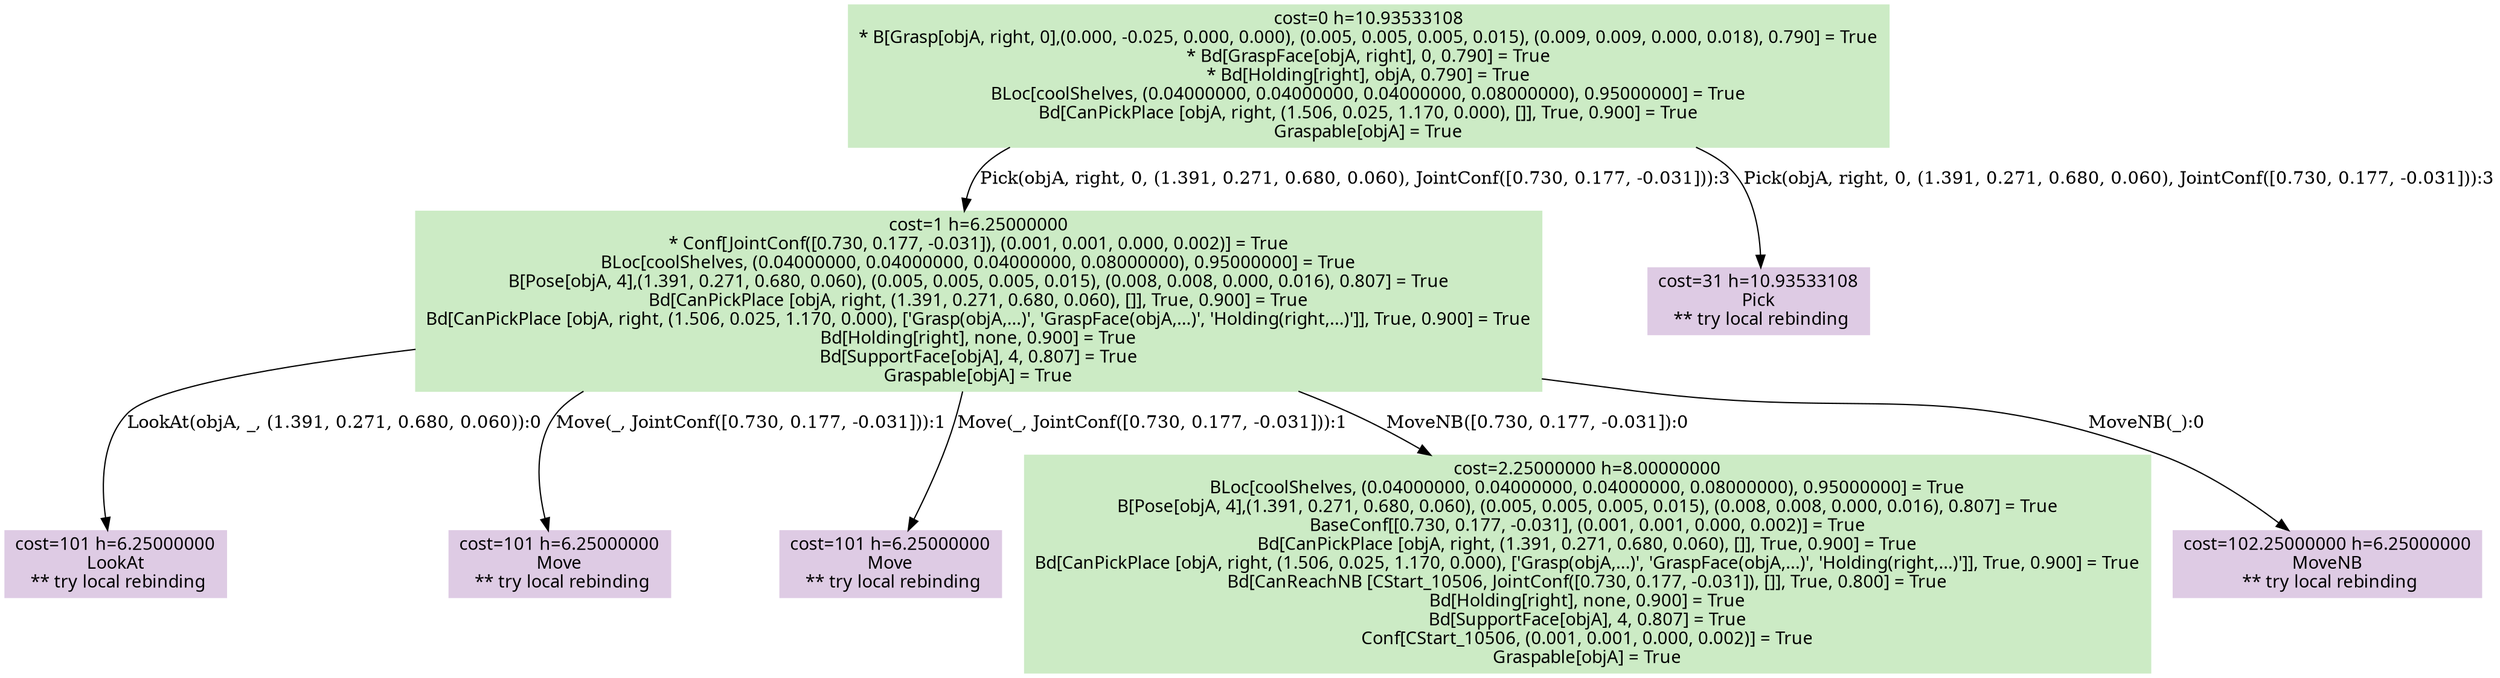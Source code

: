digraph G {
    ordering=out;
    node [fontname=HelveticaBold];
    "5746" [shape=box, style=filled, colorscheme=pastel16, color=2, label="cost=0 h=10.93533108\n* B[Grasp[objA, right, 0],(0.000, -0.025, 0.000, 0.000), (0.005, 0.005, 0.005, 0.015), (0.009, 0.009, 0.000, 0.018), 0.790] = True\n* Bd[GraspFace[objA, right], 0, 0.790] = True\n* Bd[Holding[right], objA, 0.790] = True\nBLoc[coolShelves, (0.04000000, 0.04000000, 0.04000000, 0.08000000), 0.95000000] = True\nBd[CanPickPlace [objA, right, (1.506, 0.025, 1.170, 0.000), []], True, 0.900] = True\nGraspable[objA] = True\n"];
    "5746" [shape=box, label="cost=0 h=10.93533108\n* B[Grasp[objA, right, 0],(0.000, -0.025, 0.000, 0.000), (0.005, 0.005, 0.005, 0.015), (0.009, 0.009, 0.000, 0.018), 0.790] = True\n* Bd[GraspFace[objA, right], 0, 0.790] = True\n* Bd[Holding[right], objA, 0.790] = True\nBLoc[coolShelves, (0.04000000, 0.04000000, 0.04000000, 0.08000000), 0.95000000] = True\nBd[CanPickPlace [objA, right, (1.506, 0.025, 1.170, 0.000), []], True, 0.900] = True\nGraspable[objA] = True\n"];
    "5751" [shape=box, label="cost=1 h=6.25000000\n* Conf[JointConf([0.730, 0.177, -0.031]), (0.001, 0.001, 0.000, 0.002)] = True\nBLoc[coolShelves, (0.04000000, 0.04000000, 0.04000000, 0.08000000), 0.95000000] = True\nB[Pose[objA, 4],(1.391, 0.271, 0.680, 0.060), (0.005, 0.005, 0.005, 0.015), (0.008, 0.008, 0.000, 0.016), 0.807] = True\nBd[CanPickPlace [objA, right, (1.391, 0.271, 0.680, 0.060), []], True, 0.900] = True\nBd[CanPickPlace [objA, right, (1.506, 0.025, 1.170, 0.000), ['Grasp(objA,...)', 'GraspFace(objA,...)', 'Holding(right,...)']], True, 0.900] = True\nBd[Holding[right], none, 0.900] = True\nBd[SupportFace[objA], 4, 0.807] = True\nGraspable[objA] = True\n"];
    "5746" -> "5751"[label="Pick(objA, right, 0, (1.391, 0.271, 0.680, 0.060), JointConf([0.730, 0.177, -0.031])):3"];
    "5746" [shape=box, label="cost=0 h=10.93533108\n* B[Grasp[objA, right, 0],(0.000, -0.025, 0.000, 0.000), (0.005, 0.005, 0.005, 0.015), (0.009, 0.009, 0.000, 0.018), 0.790] = True\n* Bd[GraspFace[objA, right], 0, 0.790] = True\n* Bd[Holding[right], objA, 0.790] = True\nBLoc[coolShelves, (0.04000000, 0.04000000, 0.04000000, 0.08000000), 0.95000000] = True\nBd[CanPickPlace [objA, right, (1.506, 0.025, 1.170, 0.000), []], True, 0.900] = True\nGraspable[objA] = True\n"];
    "5753" [shape=box, style=filled, colorscheme=pastel16, color=4, label="cost=31 h=10.93533108\nPick\n ** try local rebinding"];
    "5746" -> "5753"[label="Pick(objA, right, 0, (1.391, 0.271, 0.680, 0.060), JointConf([0.730, 0.177, -0.031])):3"];
    "5751" [shape=box, style=filled, colorscheme=pastel16, color=2, label="cost=1 h=6.25000000\n* Conf[JointConf([0.730, 0.177, -0.031]), (0.001, 0.001, 0.000, 0.002)] = True\nBLoc[coolShelves, (0.04000000, 0.04000000, 0.04000000, 0.08000000), 0.95000000] = True\nB[Pose[objA, 4],(1.391, 0.271, 0.680, 0.060), (0.005, 0.005, 0.005, 0.015), (0.008, 0.008, 0.000, 0.016), 0.807] = True\nBd[CanPickPlace [objA, right, (1.391, 0.271, 0.680, 0.060), []], True, 0.900] = True\nBd[CanPickPlace [objA, right, (1.506, 0.025, 1.170, 0.000), ['Grasp(objA,...)', 'GraspFace(objA,...)', 'Holding(right,...)']], True, 0.900] = True\nBd[Holding[right], none, 0.900] = True\nBd[SupportFace[objA], 4, 0.807] = True\nGraspable[objA] = True\n"];
    "5751" [shape=box, label="cost=1 h=6.25000000\n* Conf[JointConf([0.730, 0.177, -0.031]), (0.001, 0.001, 0.000, 0.002)] = True\nBLoc[coolShelves, (0.04000000, 0.04000000, 0.04000000, 0.08000000), 0.95000000] = True\nB[Pose[objA, 4],(1.391, 0.271, 0.680, 0.060), (0.005, 0.005, 0.005, 0.015), (0.008, 0.008, 0.000, 0.016), 0.807] = True\nBd[CanPickPlace [objA, right, (1.391, 0.271, 0.680, 0.060), []], True, 0.900] = True\nBd[CanPickPlace [objA, right, (1.506, 0.025, 1.170, 0.000), ['Grasp(objA,...)', 'GraspFace(objA,...)', 'Holding(right,...)']], True, 0.900] = True\nBd[Holding[right], none, 0.900] = True\nBd[SupportFace[objA], 4, 0.807] = True\nGraspable[objA] = True\n"];
    "5754" [shape=box, style=filled, colorscheme=pastel16, color=4, label="cost=101 h=6.25000000\nLookAt\n ** try local rebinding"];
    "5751" -> "5754"[label="LookAt(objA, _, (1.391, 0.271, 0.680, 0.060)):0"];
    "5751" [shape=box, label="cost=1 h=6.25000000\n* Conf[JointConf([0.730, 0.177, -0.031]), (0.001, 0.001, 0.000, 0.002)] = True\nBLoc[coolShelves, (0.04000000, 0.04000000, 0.04000000, 0.08000000), 0.95000000] = True\nB[Pose[objA, 4],(1.391, 0.271, 0.680, 0.060), (0.005, 0.005, 0.005, 0.015), (0.008, 0.008, 0.000, 0.016), 0.807] = True\nBd[CanPickPlace [objA, right, (1.391, 0.271, 0.680, 0.060), []], True, 0.900] = True\nBd[CanPickPlace [objA, right, (1.506, 0.025, 1.170, 0.000), ['Grasp(objA,...)', 'GraspFace(objA,...)', 'Holding(right,...)']], True, 0.900] = True\nBd[Holding[right], none, 0.900] = True\nBd[SupportFace[objA], 4, 0.807] = True\nGraspable[objA] = True\n"];
    "5755" [shape=box, style=filled, colorscheme=pastel16, color=4, label="cost=101 h=6.25000000\nMove\n ** try local rebinding"];
    "5751" -> "5755"[label="Move(_, JointConf([0.730, 0.177, -0.031])):1"];
    "5751" [shape=box, label="cost=1 h=6.25000000\n* Conf[JointConf([0.730, 0.177, -0.031]), (0.001, 0.001, 0.000, 0.002)] = True\nBLoc[coolShelves, (0.04000000, 0.04000000, 0.04000000, 0.08000000), 0.95000000] = True\nB[Pose[objA, 4],(1.391, 0.271, 0.680, 0.060), (0.005, 0.005, 0.005, 0.015), (0.008, 0.008, 0.000, 0.016), 0.807] = True\nBd[CanPickPlace [objA, right, (1.391, 0.271, 0.680, 0.060), []], True, 0.900] = True\nBd[CanPickPlace [objA, right, (1.506, 0.025, 1.170, 0.000), ['Grasp(objA,...)', 'GraspFace(objA,...)', 'Holding(right,...)']], True, 0.900] = True\nBd[Holding[right], none, 0.900] = True\nBd[SupportFace[objA], 4, 0.807] = True\nGraspable[objA] = True\n"];
    "5756" [shape=box, style=filled, colorscheme=pastel16, color=4, label="cost=101 h=6.25000000\nMove\n ** try local rebinding"];
    "5751" -> "5756"[label="Move(_, JointConf([0.730, 0.177, -0.031])):1"];
    "5751" [shape=box, label="cost=1 h=6.25000000\n* Conf[JointConf([0.730, 0.177, -0.031]), (0.001, 0.001, 0.000, 0.002)] = True\nBLoc[coolShelves, (0.04000000, 0.04000000, 0.04000000, 0.08000000), 0.95000000] = True\nB[Pose[objA, 4],(1.391, 0.271, 0.680, 0.060), (0.005, 0.005, 0.005, 0.015), (0.008, 0.008, 0.000, 0.016), 0.807] = True\nBd[CanPickPlace [objA, right, (1.391, 0.271, 0.680, 0.060), []], True, 0.900] = True\nBd[CanPickPlace [objA, right, (1.506, 0.025, 1.170, 0.000), ['Grasp(objA,...)', 'GraspFace(objA,...)', 'Holding(right,...)']], True, 0.900] = True\nBd[Holding[right], none, 0.900] = True\nBd[SupportFace[objA], 4, 0.807] = True\nGraspable[objA] = True\n"];
    "5757" [shape=box, label="cost=2.25000000 h=8.00000000\nBLoc[coolShelves, (0.04000000, 0.04000000, 0.04000000, 0.08000000), 0.95000000] = True\nB[Pose[objA, 4],(1.391, 0.271, 0.680, 0.060), (0.005, 0.005, 0.005, 0.015), (0.008, 0.008, 0.000, 0.016), 0.807] = True\nBaseConf[[0.730, 0.177, -0.031], (0.001, 0.001, 0.000, 0.002)] = True\nBd[CanPickPlace [objA, right, (1.391, 0.271, 0.680, 0.060), []], True, 0.900] = True\nBd[CanPickPlace [objA, right, (1.506, 0.025, 1.170, 0.000), ['Grasp(objA,...)', 'GraspFace(objA,...)', 'Holding(right,...)']], True, 0.900] = True\nBd[CanReachNB [CStart_10506, JointConf([0.730, 0.177, -0.031]), []], True, 0.800] = True\nBd[Holding[right], none, 0.900] = True\nBd[SupportFace[objA], 4, 0.807] = True\nConf[CStart_10506, (0.001, 0.001, 0.000, 0.002)] = True\nGraspable[objA] = True\n"];
    "5751" -> "5757"[label="MoveNB([0.730, 0.177, -0.031]):0"];
    "5751" [shape=box, label="cost=1 h=6.25000000\n* Conf[JointConf([0.730, 0.177, -0.031]), (0.001, 0.001, 0.000, 0.002)] = True\nBLoc[coolShelves, (0.04000000, 0.04000000, 0.04000000, 0.08000000), 0.95000000] = True\nB[Pose[objA, 4],(1.391, 0.271, 0.680, 0.060), (0.005, 0.005, 0.005, 0.015), (0.008, 0.008, 0.000, 0.016), 0.807] = True\nBd[CanPickPlace [objA, right, (1.391, 0.271, 0.680, 0.060), []], True, 0.900] = True\nBd[CanPickPlace [objA, right, (1.506, 0.025, 1.170, 0.000), ['Grasp(objA,...)', 'GraspFace(objA,...)', 'Holding(right,...)']], True, 0.900] = True\nBd[Holding[right], none, 0.900] = True\nBd[SupportFace[objA], 4, 0.807] = True\nGraspable[objA] = True\n"];
    "5758" [shape=box, style=filled, colorscheme=pastel16, color=4, label="cost=102.25000000 h=6.25000000\nMoveNB\n ** try local rebinding"];
    "5751" -> "5758"[label="MoveNB(_):0"];
    "5757" [shape=box, style=filled, colorscheme=pastel16, color=2, label="cost=2.25000000 h=8.00000000\nBLoc[coolShelves, (0.04000000, 0.04000000, 0.04000000, 0.08000000), 0.95000000] = True\nB[Pose[objA, 4],(1.391, 0.271, 0.680, 0.060), (0.005, 0.005, 0.005, 0.015), (0.008, 0.008, 0.000, 0.016), 0.807] = True\nBaseConf[[0.730, 0.177, -0.031], (0.001, 0.001, 0.000, 0.002)] = True\nBd[CanPickPlace [objA, right, (1.391, 0.271, 0.680, 0.060), []], True, 0.900] = True\nBd[CanPickPlace [objA, right, (1.506, 0.025, 1.170, 0.000), ['Grasp(objA,...)', 'GraspFace(objA,...)', 'Holding(right,...)']], True, 0.900] = True\nBd[CanReachNB [CStart_10506, JointConf([0.730, 0.177, -0.031]), []], True, 0.800] = True\nBd[Holding[right], none, 0.900] = True\nBd[SupportFace[objA], 4, 0.807] = True\nConf[CStart_10506, (0.001, 0.001, 0.000, 0.002)] = True\nGraspable[objA] = True\n"];
    "5746" [shape=box, style=filled, colorscheme=pastel16,color=3];
    "5751" [shape=box, style=filled, colorscheme=pastel16,color=3];
    "5757" [shape=box, style=filled, colorscheme=pastel16,color=3];
}
